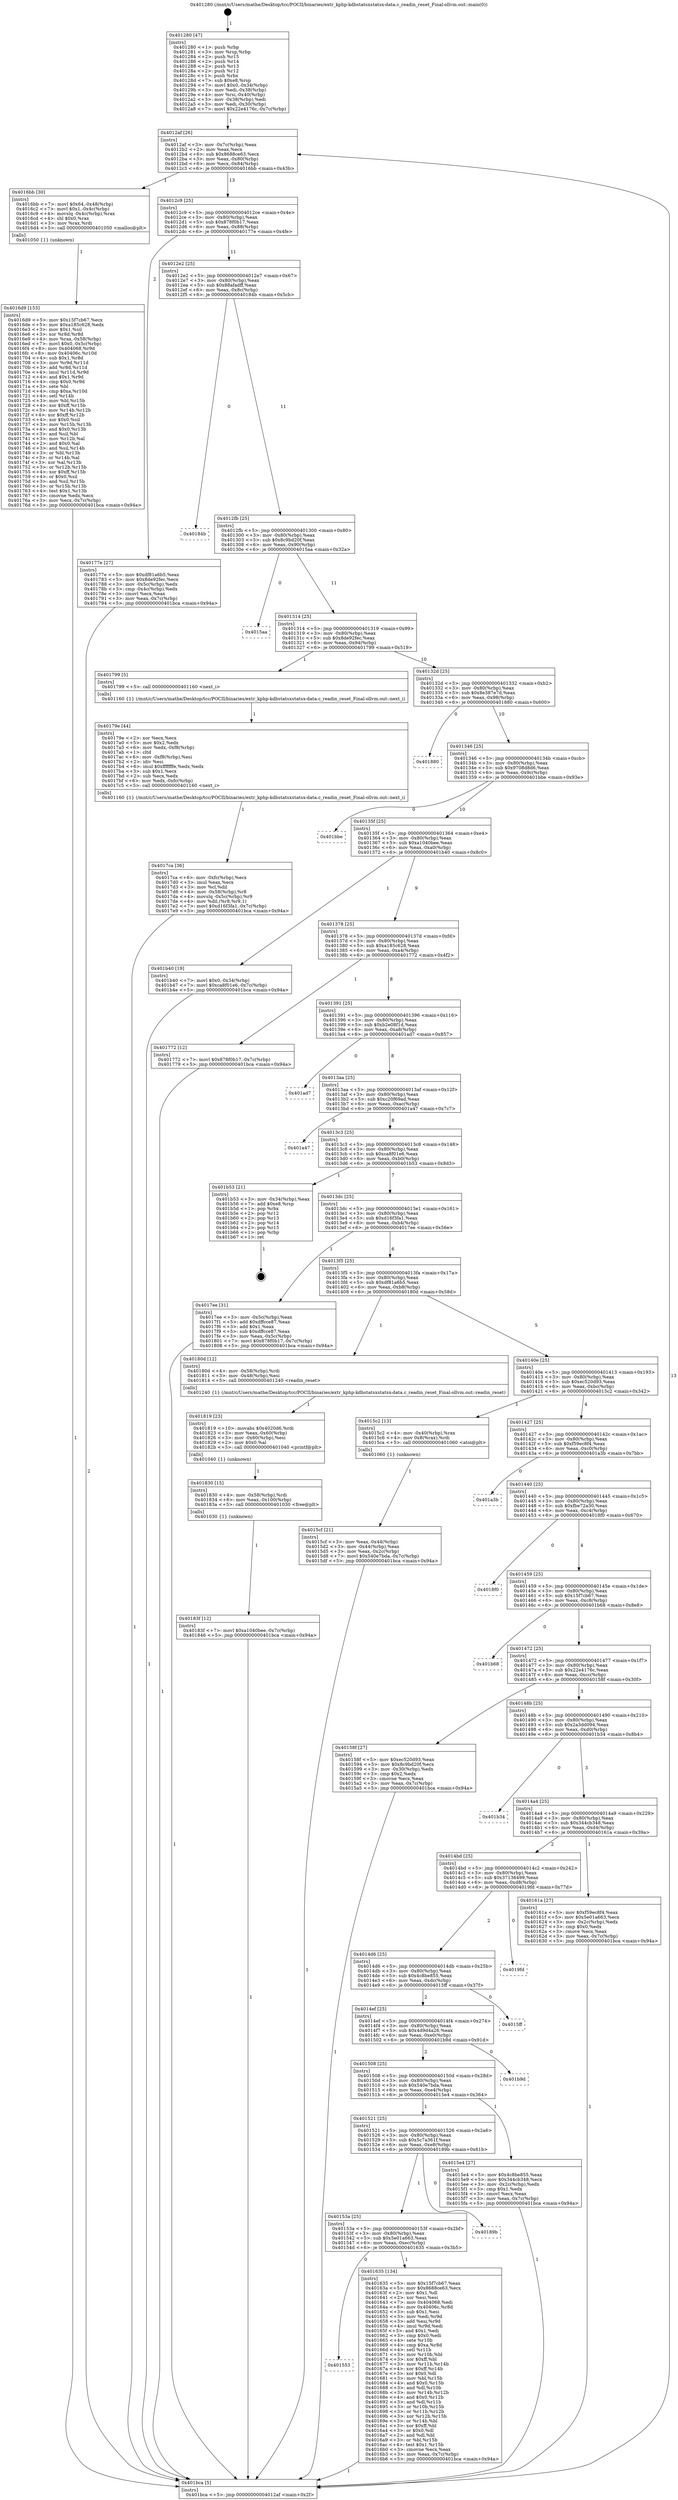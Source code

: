 digraph "0x401280" {
  label = "0x401280 (/mnt/c/Users/mathe/Desktop/tcc/POCII/binaries/extr_kphp-kdbstatsxstatsx-data.c_readin_reset_Final-ollvm.out::main(0))"
  labelloc = "t"
  node[shape=record]

  Entry [label="",width=0.3,height=0.3,shape=circle,fillcolor=black,style=filled]
  "0x4012af" [label="{
     0x4012af [26]\l
     | [instrs]\l
     &nbsp;&nbsp;0x4012af \<+3\>: mov -0x7c(%rbp),%eax\l
     &nbsp;&nbsp;0x4012b2 \<+2\>: mov %eax,%ecx\l
     &nbsp;&nbsp;0x4012b4 \<+6\>: sub $0x8688ce63,%ecx\l
     &nbsp;&nbsp;0x4012ba \<+3\>: mov %eax,-0x80(%rbp)\l
     &nbsp;&nbsp;0x4012bd \<+6\>: mov %ecx,-0x84(%rbp)\l
     &nbsp;&nbsp;0x4012c3 \<+6\>: je 00000000004016bb \<main+0x43b\>\l
  }"]
  "0x4016bb" [label="{
     0x4016bb [30]\l
     | [instrs]\l
     &nbsp;&nbsp;0x4016bb \<+7\>: movl $0x64,-0x48(%rbp)\l
     &nbsp;&nbsp;0x4016c2 \<+7\>: movl $0x1,-0x4c(%rbp)\l
     &nbsp;&nbsp;0x4016c9 \<+4\>: movslq -0x4c(%rbp),%rax\l
     &nbsp;&nbsp;0x4016cd \<+4\>: shl $0x0,%rax\l
     &nbsp;&nbsp;0x4016d1 \<+3\>: mov %rax,%rdi\l
     &nbsp;&nbsp;0x4016d4 \<+5\>: call 0000000000401050 \<malloc@plt\>\l
     | [calls]\l
     &nbsp;&nbsp;0x401050 \{1\} (unknown)\l
  }"]
  "0x4012c9" [label="{
     0x4012c9 [25]\l
     | [instrs]\l
     &nbsp;&nbsp;0x4012c9 \<+5\>: jmp 00000000004012ce \<main+0x4e\>\l
     &nbsp;&nbsp;0x4012ce \<+3\>: mov -0x80(%rbp),%eax\l
     &nbsp;&nbsp;0x4012d1 \<+5\>: sub $0x878f0b17,%eax\l
     &nbsp;&nbsp;0x4012d6 \<+6\>: mov %eax,-0x88(%rbp)\l
     &nbsp;&nbsp;0x4012dc \<+6\>: je 000000000040177e \<main+0x4fe\>\l
  }"]
  Exit [label="",width=0.3,height=0.3,shape=circle,fillcolor=black,style=filled,peripheries=2]
  "0x40177e" [label="{
     0x40177e [27]\l
     | [instrs]\l
     &nbsp;&nbsp;0x40177e \<+5\>: mov $0xdf81a6b5,%eax\l
     &nbsp;&nbsp;0x401783 \<+5\>: mov $0x8de92fec,%ecx\l
     &nbsp;&nbsp;0x401788 \<+3\>: mov -0x5c(%rbp),%edx\l
     &nbsp;&nbsp;0x40178b \<+3\>: cmp -0x4c(%rbp),%edx\l
     &nbsp;&nbsp;0x40178e \<+3\>: cmovl %ecx,%eax\l
     &nbsp;&nbsp;0x401791 \<+3\>: mov %eax,-0x7c(%rbp)\l
     &nbsp;&nbsp;0x401794 \<+5\>: jmp 0000000000401bca \<main+0x94a\>\l
  }"]
  "0x4012e2" [label="{
     0x4012e2 [25]\l
     | [instrs]\l
     &nbsp;&nbsp;0x4012e2 \<+5\>: jmp 00000000004012e7 \<main+0x67\>\l
     &nbsp;&nbsp;0x4012e7 \<+3\>: mov -0x80(%rbp),%eax\l
     &nbsp;&nbsp;0x4012ea \<+5\>: sub $0x88afadff,%eax\l
     &nbsp;&nbsp;0x4012ef \<+6\>: mov %eax,-0x8c(%rbp)\l
     &nbsp;&nbsp;0x4012f5 \<+6\>: je 000000000040184b \<main+0x5cb\>\l
  }"]
  "0x40183f" [label="{
     0x40183f [12]\l
     | [instrs]\l
     &nbsp;&nbsp;0x40183f \<+7\>: movl $0xa1040bee,-0x7c(%rbp)\l
     &nbsp;&nbsp;0x401846 \<+5\>: jmp 0000000000401bca \<main+0x94a\>\l
  }"]
  "0x40184b" [label="{
     0x40184b\l
  }", style=dashed]
  "0x4012fb" [label="{
     0x4012fb [25]\l
     | [instrs]\l
     &nbsp;&nbsp;0x4012fb \<+5\>: jmp 0000000000401300 \<main+0x80\>\l
     &nbsp;&nbsp;0x401300 \<+3\>: mov -0x80(%rbp),%eax\l
     &nbsp;&nbsp;0x401303 \<+5\>: sub $0x8c9bd20f,%eax\l
     &nbsp;&nbsp;0x401308 \<+6\>: mov %eax,-0x90(%rbp)\l
     &nbsp;&nbsp;0x40130e \<+6\>: je 00000000004015aa \<main+0x32a\>\l
  }"]
  "0x401830" [label="{
     0x401830 [15]\l
     | [instrs]\l
     &nbsp;&nbsp;0x401830 \<+4\>: mov -0x58(%rbp),%rdi\l
     &nbsp;&nbsp;0x401834 \<+6\>: mov %eax,-0x100(%rbp)\l
     &nbsp;&nbsp;0x40183a \<+5\>: call 0000000000401030 \<free@plt\>\l
     | [calls]\l
     &nbsp;&nbsp;0x401030 \{1\} (unknown)\l
  }"]
  "0x4015aa" [label="{
     0x4015aa\l
  }", style=dashed]
  "0x401314" [label="{
     0x401314 [25]\l
     | [instrs]\l
     &nbsp;&nbsp;0x401314 \<+5\>: jmp 0000000000401319 \<main+0x99\>\l
     &nbsp;&nbsp;0x401319 \<+3\>: mov -0x80(%rbp),%eax\l
     &nbsp;&nbsp;0x40131c \<+5\>: sub $0x8de92fec,%eax\l
     &nbsp;&nbsp;0x401321 \<+6\>: mov %eax,-0x94(%rbp)\l
     &nbsp;&nbsp;0x401327 \<+6\>: je 0000000000401799 \<main+0x519\>\l
  }"]
  "0x401819" [label="{
     0x401819 [23]\l
     | [instrs]\l
     &nbsp;&nbsp;0x401819 \<+10\>: movabs $0x4020d6,%rdi\l
     &nbsp;&nbsp;0x401823 \<+3\>: mov %eax,-0x60(%rbp)\l
     &nbsp;&nbsp;0x401826 \<+3\>: mov -0x60(%rbp),%esi\l
     &nbsp;&nbsp;0x401829 \<+2\>: mov $0x0,%al\l
     &nbsp;&nbsp;0x40182b \<+5\>: call 0000000000401040 \<printf@plt\>\l
     | [calls]\l
     &nbsp;&nbsp;0x401040 \{1\} (unknown)\l
  }"]
  "0x401799" [label="{
     0x401799 [5]\l
     | [instrs]\l
     &nbsp;&nbsp;0x401799 \<+5\>: call 0000000000401160 \<next_i\>\l
     | [calls]\l
     &nbsp;&nbsp;0x401160 \{1\} (/mnt/c/Users/mathe/Desktop/tcc/POCII/binaries/extr_kphp-kdbstatsxstatsx-data.c_readin_reset_Final-ollvm.out::next_i)\l
  }"]
  "0x40132d" [label="{
     0x40132d [25]\l
     | [instrs]\l
     &nbsp;&nbsp;0x40132d \<+5\>: jmp 0000000000401332 \<main+0xb2\>\l
     &nbsp;&nbsp;0x401332 \<+3\>: mov -0x80(%rbp),%eax\l
     &nbsp;&nbsp;0x401335 \<+5\>: sub $0x8e387e7d,%eax\l
     &nbsp;&nbsp;0x40133a \<+6\>: mov %eax,-0x98(%rbp)\l
     &nbsp;&nbsp;0x401340 \<+6\>: je 0000000000401880 \<main+0x600\>\l
  }"]
  "0x4017ca" [label="{
     0x4017ca [36]\l
     | [instrs]\l
     &nbsp;&nbsp;0x4017ca \<+6\>: mov -0xfc(%rbp),%ecx\l
     &nbsp;&nbsp;0x4017d0 \<+3\>: imul %eax,%ecx\l
     &nbsp;&nbsp;0x4017d3 \<+3\>: mov %cl,%dil\l
     &nbsp;&nbsp;0x4017d6 \<+4\>: mov -0x58(%rbp),%r8\l
     &nbsp;&nbsp;0x4017da \<+4\>: movslq -0x5c(%rbp),%r9\l
     &nbsp;&nbsp;0x4017de \<+4\>: mov %dil,(%r8,%r9,1)\l
     &nbsp;&nbsp;0x4017e2 \<+7\>: movl $0xd16f3fa1,-0x7c(%rbp)\l
     &nbsp;&nbsp;0x4017e9 \<+5\>: jmp 0000000000401bca \<main+0x94a\>\l
  }"]
  "0x401880" [label="{
     0x401880\l
  }", style=dashed]
  "0x401346" [label="{
     0x401346 [25]\l
     | [instrs]\l
     &nbsp;&nbsp;0x401346 \<+5\>: jmp 000000000040134b \<main+0xcb\>\l
     &nbsp;&nbsp;0x40134b \<+3\>: mov -0x80(%rbp),%eax\l
     &nbsp;&nbsp;0x40134e \<+5\>: sub $0x9708d8d6,%eax\l
     &nbsp;&nbsp;0x401353 \<+6\>: mov %eax,-0x9c(%rbp)\l
     &nbsp;&nbsp;0x401359 \<+6\>: je 0000000000401bbe \<main+0x93e\>\l
  }"]
  "0x40179e" [label="{
     0x40179e [44]\l
     | [instrs]\l
     &nbsp;&nbsp;0x40179e \<+2\>: xor %ecx,%ecx\l
     &nbsp;&nbsp;0x4017a0 \<+5\>: mov $0x2,%edx\l
     &nbsp;&nbsp;0x4017a5 \<+6\>: mov %edx,-0xf8(%rbp)\l
     &nbsp;&nbsp;0x4017ab \<+1\>: cltd\l
     &nbsp;&nbsp;0x4017ac \<+6\>: mov -0xf8(%rbp),%esi\l
     &nbsp;&nbsp;0x4017b2 \<+2\>: idiv %esi\l
     &nbsp;&nbsp;0x4017b4 \<+6\>: imul $0xfffffffe,%edx,%edx\l
     &nbsp;&nbsp;0x4017ba \<+3\>: sub $0x1,%ecx\l
     &nbsp;&nbsp;0x4017bd \<+2\>: sub %ecx,%edx\l
     &nbsp;&nbsp;0x4017bf \<+6\>: mov %edx,-0xfc(%rbp)\l
     &nbsp;&nbsp;0x4017c5 \<+5\>: call 0000000000401160 \<next_i\>\l
     | [calls]\l
     &nbsp;&nbsp;0x401160 \{1\} (/mnt/c/Users/mathe/Desktop/tcc/POCII/binaries/extr_kphp-kdbstatsxstatsx-data.c_readin_reset_Final-ollvm.out::next_i)\l
  }"]
  "0x401bbe" [label="{
     0x401bbe\l
  }", style=dashed]
  "0x40135f" [label="{
     0x40135f [25]\l
     | [instrs]\l
     &nbsp;&nbsp;0x40135f \<+5\>: jmp 0000000000401364 \<main+0xe4\>\l
     &nbsp;&nbsp;0x401364 \<+3\>: mov -0x80(%rbp),%eax\l
     &nbsp;&nbsp;0x401367 \<+5\>: sub $0xa1040bee,%eax\l
     &nbsp;&nbsp;0x40136c \<+6\>: mov %eax,-0xa0(%rbp)\l
     &nbsp;&nbsp;0x401372 \<+6\>: je 0000000000401b40 \<main+0x8c0\>\l
  }"]
  "0x4016d9" [label="{
     0x4016d9 [153]\l
     | [instrs]\l
     &nbsp;&nbsp;0x4016d9 \<+5\>: mov $0x15f7cb67,%ecx\l
     &nbsp;&nbsp;0x4016de \<+5\>: mov $0xa185c628,%edx\l
     &nbsp;&nbsp;0x4016e3 \<+3\>: mov $0x1,%sil\l
     &nbsp;&nbsp;0x4016e6 \<+3\>: xor %r8d,%r8d\l
     &nbsp;&nbsp;0x4016e9 \<+4\>: mov %rax,-0x58(%rbp)\l
     &nbsp;&nbsp;0x4016ed \<+7\>: movl $0x0,-0x5c(%rbp)\l
     &nbsp;&nbsp;0x4016f4 \<+8\>: mov 0x404068,%r9d\l
     &nbsp;&nbsp;0x4016fc \<+8\>: mov 0x40406c,%r10d\l
     &nbsp;&nbsp;0x401704 \<+4\>: sub $0x1,%r8d\l
     &nbsp;&nbsp;0x401708 \<+3\>: mov %r9d,%r11d\l
     &nbsp;&nbsp;0x40170b \<+3\>: add %r8d,%r11d\l
     &nbsp;&nbsp;0x40170e \<+4\>: imul %r11d,%r9d\l
     &nbsp;&nbsp;0x401712 \<+4\>: and $0x1,%r9d\l
     &nbsp;&nbsp;0x401716 \<+4\>: cmp $0x0,%r9d\l
     &nbsp;&nbsp;0x40171a \<+3\>: sete %bl\l
     &nbsp;&nbsp;0x40171d \<+4\>: cmp $0xa,%r10d\l
     &nbsp;&nbsp;0x401721 \<+4\>: setl %r14b\l
     &nbsp;&nbsp;0x401725 \<+3\>: mov %bl,%r15b\l
     &nbsp;&nbsp;0x401728 \<+4\>: xor $0xff,%r15b\l
     &nbsp;&nbsp;0x40172c \<+3\>: mov %r14b,%r12b\l
     &nbsp;&nbsp;0x40172f \<+4\>: xor $0xff,%r12b\l
     &nbsp;&nbsp;0x401733 \<+4\>: xor $0x0,%sil\l
     &nbsp;&nbsp;0x401737 \<+3\>: mov %r15b,%r13b\l
     &nbsp;&nbsp;0x40173a \<+4\>: and $0x0,%r13b\l
     &nbsp;&nbsp;0x40173e \<+3\>: and %sil,%bl\l
     &nbsp;&nbsp;0x401741 \<+3\>: mov %r12b,%al\l
     &nbsp;&nbsp;0x401744 \<+2\>: and $0x0,%al\l
     &nbsp;&nbsp;0x401746 \<+3\>: and %sil,%r14b\l
     &nbsp;&nbsp;0x401749 \<+3\>: or %bl,%r13b\l
     &nbsp;&nbsp;0x40174c \<+3\>: or %r14b,%al\l
     &nbsp;&nbsp;0x40174f \<+3\>: xor %al,%r13b\l
     &nbsp;&nbsp;0x401752 \<+3\>: or %r12b,%r15b\l
     &nbsp;&nbsp;0x401755 \<+4\>: xor $0xff,%r15b\l
     &nbsp;&nbsp;0x401759 \<+4\>: or $0x0,%sil\l
     &nbsp;&nbsp;0x40175d \<+3\>: and %sil,%r15b\l
     &nbsp;&nbsp;0x401760 \<+3\>: or %r15b,%r13b\l
     &nbsp;&nbsp;0x401763 \<+4\>: test $0x1,%r13b\l
     &nbsp;&nbsp;0x401767 \<+3\>: cmovne %edx,%ecx\l
     &nbsp;&nbsp;0x40176a \<+3\>: mov %ecx,-0x7c(%rbp)\l
     &nbsp;&nbsp;0x40176d \<+5\>: jmp 0000000000401bca \<main+0x94a\>\l
  }"]
  "0x401b40" [label="{
     0x401b40 [19]\l
     | [instrs]\l
     &nbsp;&nbsp;0x401b40 \<+7\>: movl $0x0,-0x34(%rbp)\l
     &nbsp;&nbsp;0x401b47 \<+7\>: movl $0xca8f01e6,-0x7c(%rbp)\l
     &nbsp;&nbsp;0x401b4e \<+5\>: jmp 0000000000401bca \<main+0x94a\>\l
  }"]
  "0x401378" [label="{
     0x401378 [25]\l
     | [instrs]\l
     &nbsp;&nbsp;0x401378 \<+5\>: jmp 000000000040137d \<main+0xfd\>\l
     &nbsp;&nbsp;0x40137d \<+3\>: mov -0x80(%rbp),%eax\l
     &nbsp;&nbsp;0x401380 \<+5\>: sub $0xa185c628,%eax\l
     &nbsp;&nbsp;0x401385 \<+6\>: mov %eax,-0xa4(%rbp)\l
     &nbsp;&nbsp;0x40138b \<+6\>: je 0000000000401772 \<main+0x4f2\>\l
  }"]
  "0x401553" [label="{
     0x401553\l
  }", style=dashed]
  "0x401772" [label="{
     0x401772 [12]\l
     | [instrs]\l
     &nbsp;&nbsp;0x401772 \<+7\>: movl $0x878f0b17,-0x7c(%rbp)\l
     &nbsp;&nbsp;0x401779 \<+5\>: jmp 0000000000401bca \<main+0x94a\>\l
  }"]
  "0x401391" [label="{
     0x401391 [25]\l
     | [instrs]\l
     &nbsp;&nbsp;0x401391 \<+5\>: jmp 0000000000401396 \<main+0x116\>\l
     &nbsp;&nbsp;0x401396 \<+3\>: mov -0x80(%rbp),%eax\l
     &nbsp;&nbsp;0x401399 \<+5\>: sub $0xb2e08f1d,%eax\l
     &nbsp;&nbsp;0x40139e \<+6\>: mov %eax,-0xa8(%rbp)\l
     &nbsp;&nbsp;0x4013a4 \<+6\>: je 0000000000401ad7 \<main+0x857\>\l
  }"]
  "0x401635" [label="{
     0x401635 [134]\l
     | [instrs]\l
     &nbsp;&nbsp;0x401635 \<+5\>: mov $0x15f7cb67,%eax\l
     &nbsp;&nbsp;0x40163a \<+5\>: mov $0x8688ce63,%ecx\l
     &nbsp;&nbsp;0x40163f \<+2\>: mov $0x1,%dl\l
     &nbsp;&nbsp;0x401641 \<+2\>: xor %esi,%esi\l
     &nbsp;&nbsp;0x401643 \<+7\>: mov 0x404068,%edi\l
     &nbsp;&nbsp;0x40164a \<+8\>: mov 0x40406c,%r8d\l
     &nbsp;&nbsp;0x401652 \<+3\>: sub $0x1,%esi\l
     &nbsp;&nbsp;0x401655 \<+3\>: mov %edi,%r9d\l
     &nbsp;&nbsp;0x401658 \<+3\>: add %esi,%r9d\l
     &nbsp;&nbsp;0x40165b \<+4\>: imul %r9d,%edi\l
     &nbsp;&nbsp;0x40165f \<+3\>: and $0x1,%edi\l
     &nbsp;&nbsp;0x401662 \<+3\>: cmp $0x0,%edi\l
     &nbsp;&nbsp;0x401665 \<+4\>: sete %r10b\l
     &nbsp;&nbsp;0x401669 \<+4\>: cmp $0xa,%r8d\l
     &nbsp;&nbsp;0x40166d \<+4\>: setl %r11b\l
     &nbsp;&nbsp;0x401671 \<+3\>: mov %r10b,%bl\l
     &nbsp;&nbsp;0x401674 \<+3\>: xor $0xff,%bl\l
     &nbsp;&nbsp;0x401677 \<+3\>: mov %r11b,%r14b\l
     &nbsp;&nbsp;0x40167a \<+4\>: xor $0xff,%r14b\l
     &nbsp;&nbsp;0x40167e \<+3\>: xor $0x0,%dl\l
     &nbsp;&nbsp;0x401681 \<+3\>: mov %bl,%r15b\l
     &nbsp;&nbsp;0x401684 \<+4\>: and $0x0,%r15b\l
     &nbsp;&nbsp;0x401688 \<+3\>: and %dl,%r10b\l
     &nbsp;&nbsp;0x40168b \<+3\>: mov %r14b,%r12b\l
     &nbsp;&nbsp;0x40168e \<+4\>: and $0x0,%r12b\l
     &nbsp;&nbsp;0x401692 \<+3\>: and %dl,%r11b\l
     &nbsp;&nbsp;0x401695 \<+3\>: or %r10b,%r15b\l
     &nbsp;&nbsp;0x401698 \<+3\>: or %r11b,%r12b\l
     &nbsp;&nbsp;0x40169b \<+3\>: xor %r12b,%r15b\l
     &nbsp;&nbsp;0x40169e \<+3\>: or %r14b,%bl\l
     &nbsp;&nbsp;0x4016a1 \<+3\>: xor $0xff,%bl\l
     &nbsp;&nbsp;0x4016a4 \<+3\>: or $0x0,%dl\l
     &nbsp;&nbsp;0x4016a7 \<+2\>: and %dl,%bl\l
     &nbsp;&nbsp;0x4016a9 \<+3\>: or %bl,%r15b\l
     &nbsp;&nbsp;0x4016ac \<+4\>: test $0x1,%r15b\l
     &nbsp;&nbsp;0x4016b0 \<+3\>: cmovne %ecx,%eax\l
     &nbsp;&nbsp;0x4016b3 \<+3\>: mov %eax,-0x7c(%rbp)\l
     &nbsp;&nbsp;0x4016b6 \<+5\>: jmp 0000000000401bca \<main+0x94a\>\l
  }"]
  "0x401ad7" [label="{
     0x401ad7\l
  }", style=dashed]
  "0x4013aa" [label="{
     0x4013aa [25]\l
     | [instrs]\l
     &nbsp;&nbsp;0x4013aa \<+5\>: jmp 00000000004013af \<main+0x12f\>\l
     &nbsp;&nbsp;0x4013af \<+3\>: mov -0x80(%rbp),%eax\l
     &nbsp;&nbsp;0x4013b2 \<+5\>: sub $0xc20f69ad,%eax\l
     &nbsp;&nbsp;0x4013b7 \<+6\>: mov %eax,-0xac(%rbp)\l
     &nbsp;&nbsp;0x4013bd \<+6\>: je 0000000000401a47 \<main+0x7c7\>\l
  }"]
  "0x40153a" [label="{
     0x40153a [25]\l
     | [instrs]\l
     &nbsp;&nbsp;0x40153a \<+5\>: jmp 000000000040153f \<main+0x2bf\>\l
     &nbsp;&nbsp;0x40153f \<+3\>: mov -0x80(%rbp),%eax\l
     &nbsp;&nbsp;0x401542 \<+5\>: sub $0x5e01a663,%eax\l
     &nbsp;&nbsp;0x401547 \<+6\>: mov %eax,-0xec(%rbp)\l
     &nbsp;&nbsp;0x40154d \<+6\>: je 0000000000401635 \<main+0x3b5\>\l
  }"]
  "0x401a47" [label="{
     0x401a47\l
  }", style=dashed]
  "0x4013c3" [label="{
     0x4013c3 [25]\l
     | [instrs]\l
     &nbsp;&nbsp;0x4013c3 \<+5\>: jmp 00000000004013c8 \<main+0x148\>\l
     &nbsp;&nbsp;0x4013c8 \<+3\>: mov -0x80(%rbp),%eax\l
     &nbsp;&nbsp;0x4013cb \<+5\>: sub $0xca8f01e6,%eax\l
     &nbsp;&nbsp;0x4013d0 \<+6\>: mov %eax,-0xb0(%rbp)\l
     &nbsp;&nbsp;0x4013d6 \<+6\>: je 0000000000401b53 \<main+0x8d3\>\l
  }"]
  "0x40189b" [label="{
     0x40189b\l
  }", style=dashed]
  "0x401b53" [label="{
     0x401b53 [21]\l
     | [instrs]\l
     &nbsp;&nbsp;0x401b53 \<+3\>: mov -0x34(%rbp),%eax\l
     &nbsp;&nbsp;0x401b56 \<+7\>: add $0xe8,%rsp\l
     &nbsp;&nbsp;0x401b5d \<+1\>: pop %rbx\l
     &nbsp;&nbsp;0x401b5e \<+2\>: pop %r12\l
     &nbsp;&nbsp;0x401b60 \<+2\>: pop %r13\l
     &nbsp;&nbsp;0x401b62 \<+2\>: pop %r14\l
     &nbsp;&nbsp;0x401b64 \<+2\>: pop %r15\l
     &nbsp;&nbsp;0x401b66 \<+1\>: pop %rbp\l
     &nbsp;&nbsp;0x401b67 \<+1\>: ret\l
  }"]
  "0x4013dc" [label="{
     0x4013dc [25]\l
     | [instrs]\l
     &nbsp;&nbsp;0x4013dc \<+5\>: jmp 00000000004013e1 \<main+0x161\>\l
     &nbsp;&nbsp;0x4013e1 \<+3\>: mov -0x80(%rbp),%eax\l
     &nbsp;&nbsp;0x4013e4 \<+5\>: sub $0xd16f3fa1,%eax\l
     &nbsp;&nbsp;0x4013e9 \<+6\>: mov %eax,-0xb4(%rbp)\l
     &nbsp;&nbsp;0x4013ef \<+6\>: je 00000000004017ee \<main+0x56e\>\l
  }"]
  "0x401521" [label="{
     0x401521 [25]\l
     | [instrs]\l
     &nbsp;&nbsp;0x401521 \<+5\>: jmp 0000000000401526 \<main+0x2a6\>\l
     &nbsp;&nbsp;0x401526 \<+3\>: mov -0x80(%rbp),%eax\l
     &nbsp;&nbsp;0x401529 \<+5\>: sub $0x5c7a361f,%eax\l
     &nbsp;&nbsp;0x40152e \<+6\>: mov %eax,-0xe8(%rbp)\l
     &nbsp;&nbsp;0x401534 \<+6\>: je 000000000040189b \<main+0x61b\>\l
  }"]
  "0x4017ee" [label="{
     0x4017ee [31]\l
     | [instrs]\l
     &nbsp;&nbsp;0x4017ee \<+3\>: mov -0x5c(%rbp),%eax\l
     &nbsp;&nbsp;0x4017f1 \<+5\>: add $0xdffcce87,%eax\l
     &nbsp;&nbsp;0x4017f6 \<+3\>: add $0x1,%eax\l
     &nbsp;&nbsp;0x4017f9 \<+5\>: sub $0xdffcce87,%eax\l
     &nbsp;&nbsp;0x4017fe \<+3\>: mov %eax,-0x5c(%rbp)\l
     &nbsp;&nbsp;0x401801 \<+7\>: movl $0x878f0b17,-0x7c(%rbp)\l
     &nbsp;&nbsp;0x401808 \<+5\>: jmp 0000000000401bca \<main+0x94a\>\l
  }"]
  "0x4013f5" [label="{
     0x4013f5 [25]\l
     | [instrs]\l
     &nbsp;&nbsp;0x4013f5 \<+5\>: jmp 00000000004013fa \<main+0x17a\>\l
     &nbsp;&nbsp;0x4013fa \<+3\>: mov -0x80(%rbp),%eax\l
     &nbsp;&nbsp;0x4013fd \<+5\>: sub $0xdf81a6b5,%eax\l
     &nbsp;&nbsp;0x401402 \<+6\>: mov %eax,-0xb8(%rbp)\l
     &nbsp;&nbsp;0x401408 \<+6\>: je 000000000040180d \<main+0x58d\>\l
  }"]
  "0x4015e4" [label="{
     0x4015e4 [27]\l
     | [instrs]\l
     &nbsp;&nbsp;0x4015e4 \<+5\>: mov $0x4c8be855,%eax\l
     &nbsp;&nbsp;0x4015e9 \<+5\>: mov $0x344cb348,%ecx\l
     &nbsp;&nbsp;0x4015ee \<+3\>: mov -0x2c(%rbp),%edx\l
     &nbsp;&nbsp;0x4015f1 \<+3\>: cmp $0x1,%edx\l
     &nbsp;&nbsp;0x4015f4 \<+3\>: cmovl %ecx,%eax\l
     &nbsp;&nbsp;0x4015f7 \<+3\>: mov %eax,-0x7c(%rbp)\l
     &nbsp;&nbsp;0x4015fa \<+5\>: jmp 0000000000401bca \<main+0x94a\>\l
  }"]
  "0x40180d" [label="{
     0x40180d [12]\l
     | [instrs]\l
     &nbsp;&nbsp;0x40180d \<+4\>: mov -0x58(%rbp),%rdi\l
     &nbsp;&nbsp;0x401811 \<+3\>: mov -0x48(%rbp),%esi\l
     &nbsp;&nbsp;0x401814 \<+5\>: call 0000000000401240 \<readin_reset\>\l
     | [calls]\l
     &nbsp;&nbsp;0x401240 \{1\} (/mnt/c/Users/mathe/Desktop/tcc/POCII/binaries/extr_kphp-kdbstatsxstatsx-data.c_readin_reset_Final-ollvm.out::readin_reset)\l
  }"]
  "0x40140e" [label="{
     0x40140e [25]\l
     | [instrs]\l
     &nbsp;&nbsp;0x40140e \<+5\>: jmp 0000000000401413 \<main+0x193\>\l
     &nbsp;&nbsp;0x401413 \<+3\>: mov -0x80(%rbp),%eax\l
     &nbsp;&nbsp;0x401416 \<+5\>: sub $0xec520d93,%eax\l
     &nbsp;&nbsp;0x40141b \<+6\>: mov %eax,-0xbc(%rbp)\l
     &nbsp;&nbsp;0x401421 \<+6\>: je 00000000004015c2 \<main+0x342\>\l
  }"]
  "0x401508" [label="{
     0x401508 [25]\l
     | [instrs]\l
     &nbsp;&nbsp;0x401508 \<+5\>: jmp 000000000040150d \<main+0x28d\>\l
     &nbsp;&nbsp;0x40150d \<+3\>: mov -0x80(%rbp),%eax\l
     &nbsp;&nbsp;0x401510 \<+5\>: sub $0x540e7bda,%eax\l
     &nbsp;&nbsp;0x401515 \<+6\>: mov %eax,-0xe4(%rbp)\l
     &nbsp;&nbsp;0x40151b \<+6\>: je 00000000004015e4 \<main+0x364\>\l
  }"]
  "0x4015c2" [label="{
     0x4015c2 [13]\l
     | [instrs]\l
     &nbsp;&nbsp;0x4015c2 \<+4\>: mov -0x40(%rbp),%rax\l
     &nbsp;&nbsp;0x4015c6 \<+4\>: mov 0x8(%rax),%rdi\l
     &nbsp;&nbsp;0x4015ca \<+5\>: call 0000000000401060 \<atoi@plt\>\l
     | [calls]\l
     &nbsp;&nbsp;0x401060 \{1\} (unknown)\l
  }"]
  "0x401427" [label="{
     0x401427 [25]\l
     | [instrs]\l
     &nbsp;&nbsp;0x401427 \<+5\>: jmp 000000000040142c \<main+0x1ac\>\l
     &nbsp;&nbsp;0x40142c \<+3\>: mov -0x80(%rbp),%eax\l
     &nbsp;&nbsp;0x40142f \<+5\>: sub $0xf59ec8f4,%eax\l
     &nbsp;&nbsp;0x401434 \<+6\>: mov %eax,-0xc0(%rbp)\l
     &nbsp;&nbsp;0x40143a \<+6\>: je 0000000000401a3b \<main+0x7bb\>\l
  }"]
  "0x401b9d" [label="{
     0x401b9d\l
  }", style=dashed]
  "0x401a3b" [label="{
     0x401a3b\l
  }", style=dashed]
  "0x401440" [label="{
     0x401440 [25]\l
     | [instrs]\l
     &nbsp;&nbsp;0x401440 \<+5\>: jmp 0000000000401445 \<main+0x1c5\>\l
     &nbsp;&nbsp;0x401445 \<+3\>: mov -0x80(%rbp),%eax\l
     &nbsp;&nbsp;0x401448 \<+5\>: sub $0xfbe72a30,%eax\l
     &nbsp;&nbsp;0x40144d \<+6\>: mov %eax,-0xc4(%rbp)\l
     &nbsp;&nbsp;0x401453 \<+6\>: je 00000000004018f0 \<main+0x670\>\l
  }"]
  "0x4014ef" [label="{
     0x4014ef [25]\l
     | [instrs]\l
     &nbsp;&nbsp;0x4014ef \<+5\>: jmp 00000000004014f4 \<main+0x274\>\l
     &nbsp;&nbsp;0x4014f4 \<+3\>: mov -0x80(%rbp),%eax\l
     &nbsp;&nbsp;0x4014f7 \<+5\>: sub $0x4d9d4a26,%eax\l
     &nbsp;&nbsp;0x4014fc \<+6\>: mov %eax,-0xe0(%rbp)\l
     &nbsp;&nbsp;0x401502 \<+6\>: je 0000000000401b9d \<main+0x91d\>\l
  }"]
  "0x4018f0" [label="{
     0x4018f0\l
  }", style=dashed]
  "0x401459" [label="{
     0x401459 [25]\l
     | [instrs]\l
     &nbsp;&nbsp;0x401459 \<+5\>: jmp 000000000040145e \<main+0x1de\>\l
     &nbsp;&nbsp;0x40145e \<+3\>: mov -0x80(%rbp),%eax\l
     &nbsp;&nbsp;0x401461 \<+5\>: sub $0x15f7cb67,%eax\l
     &nbsp;&nbsp;0x401466 \<+6\>: mov %eax,-0xc8(%rbp)\l
     &nbsp;&nbsp;0x40146c \<+6\>: je 0000000000401b68 \<main+0x8e8\>\l
  }"]
  "0x4015ff" [label="{
     0x4015ff\l
  }", style=dashed]
  "0x401b68" [label="{
     0x401b68\l
  }", style=dashed]
  "0x401472" [label="{
     0x401472 [25]\l
     | [instrs]\l
     &nbsp;&nbsp;0x401472 \<+5\>: jmp 0000000000401477 \<main+0x1f7\>\l
     &nbsp;&nbsp;0x401477 \<+3\>: mov -0x80(%rbp),%eax\l
     &nbsp;&nbsp;0x40147a \<+5\>: sub $0x22e4176c,%eax\l
     &nbsp;&nbsp;0x40147f \<+6\>: mov %eax,-0xcc(%rbp)\l
     &nbsp;&nbsp;0x401485 \<+6\>: je 000000000040158f \<main+0x30f\>\l
  }"]
  "0x4014d6" [label="{
     0x4014d6 [25]\l
     | [instrs]\l
     &nbsp;&nbsp;0x4014d6 \<+5\>: jmp 00000000004014db \<main+0x25b\>\l
     &nbsp;&nbsp;0x4014db \<+3\>: mov -0x80(%rbp),%eax\l
     &nbsp;&nbsp;0x4014de \<+5\>: sub $0x4c8be855,%eax\l
     &nbsp;&nbsp;0x4014e3 \<+6\>: mov %eax,-0xdc(%rbp)\l
     &nbsp;&nbsp;0x4014e9 \<+6\>: je 00000000004015ff \<main+0x37f\>\l
  }"]
  "0x40158f" [label="{
     0x40158f [27]\l
     | [instrs]\l
     &nbsp;&nbsp;0x40158f \<+5\>: mov $0xec520d93,%eax\l
     &nbsp;&nbsp;0x401594 \<+5\>: mov $0x8c9bd20f,%ecx\l
     &nbsp;&nbsp;0x401599 \<+3\>: mov -0x30(%rbp),%edx\l
     &nbsp;&nbsp;0x40159c \<+3\>: cmp $0x2,%edx\l
     &nbsp;&nbsp;0x40159f \<+3\>: cmovne %ecx,%eax\l
     &nbsp;&nbsp;0x4015a2 \<+3\>: mov %eax,-0x7c(%rbp)\l
     &nbsp;&nbsp;0x4015a5 \<+5\>: jmp 0000000000401bca \<main+0x94a\>\l
  }"]
  "0x40148b" [label="{
     0x40148b [25]\l
     | [instrs]\l
     &nbsp;&nbsp;0x40148b \<+5\>: jmp 0000000000401490 \<main+0x210\>\l
     &nbsp;&nbsp;0x401490 \<+3\>: mov -0x80(%rbp),%eax\l
     &nbsp;&nbsp;0x401493 \<+5\>: sub $0x2a3dd094,%eax\l
     &nbsp;&nbsp;0x401498 \<+6\>: mov %eax,-0xd0(%rbp)\l
     &nbsp;&nbsp;0x40149e \<+6\>: je 0000000000401b34 \<main+0x8b4\>\l
  }"]
  "0x401bca" [label="{
     0x401bca [5]\l
     | [instrs]\l
     &nbsp;&nbsp;0x401bca \<+5\>: jmp 00000000004012af \<main+0x2f\>\l
  }"]
  "0x401280" [label="{
     0x401280 [47]\l
     | [instrs]\l
     &nbsp;&nbsp;0x401280 \<+1\>: push %rbp\l
     &nbsp;&nbsp;0x401281 \<+3\>: mov %rsp,%rbp\l
     &nbsp;&nbsp;0x401284 \<+2\>: push %r15\l
     &nbsp;&nbsp;0x401286 \<+2\>: push %r14\l
     &nbsp;&nbsp;0x401288 \<+2\>: push %r13\l
     &nbsp;&nbsp;0x40128a \<+2\>: push %r12\l
     &nbsp;&nbsp;0x40128c \<+1\>: push %rbx\l
     &nbsp;&nbsp;0x40128d \<+7\>: sub $0xe8,%rsp\l
     &nbsp;&nbsp;0x401294 \<+7\>: movl $0x0,-0x34(%rbp)\l
     &nbsp;&nbsp;0x40129b \<+3\>: mov %edi,-0x38(%rbp)\l
     &nbsp;&nbsp;0x40129e \<+4\>: mov %rsi,-0x40(%rbp)\l
     &nbsp;&nbsp;0x4012a2 \<+3\>: mov -0x38(%rbp),%edi\l
     &nbsp;&nbsp;0x4012a5 \<+3\>: mov %edi,-0x30(%rbp)\l
     &nbsp;&nbsp;0x4012a8 \<+7\>: movl $0x22e4176c,-0x7c(%rbp)\l
  }"]
  "0x4015cf" [label="{
     0x4015cf [21]\l
     | [instrs]\l
     &nbsp;&nbsp;0x4015cf \<+3\>: mov %eax,-0x44(%rbp)\l
     &nbsp;&nbsp;0x4015d2 \<+3\>: mov -0x44(%rbp),%eax\l
     &nbsp;&nbsp;0x4015d5 \<+3\>: mov %eax,-0x2c(%rbp)\l
     &nbsp;&nbsp;0x4015d8 \<+7\>: movl $0x540e7bda,-0x7c(%rbp)\l
     &nbsp;&nbsp;0x4015df \<+5\>: jmp 0000000000401bca \<main+0x94a\>\l
  }"]
  "0x4019fd" [label="{
     0x4019fd\l
  }", style=dashed]
  "0x401b34" [label="{
     0x401b34\l
  }", style=dashed]
  "0x4014a4" [label="{
     0x4014a4 [25]\l
     | [instrs]\l
     &nbsp;&nbsp;0x4014a4 \<+5\>: jmp 00000000004014a9 \<main+0x229\>\l
     &nbsp;&nbsp;0x4014a9 \<+3\>: mov -0x80(%rbp),%eax\l
     &nbsp;&nbsp;0x4014ac \<+5\>: sub $0x344cb348,%eax\l
     &nbsp;&nbsp;0x4014b1 \<+6\>: mov %eax,-0xd4(%rbp)\l
     &nbsp;&nbsp;0x4014b7 \<+6\>: je 000000000040161a \<main+0x39a\>\l
  }"]
  "0x4014bd" [label="{
     0x4014bd [25]\l
     | [instrs]\l
     &nbsp;&nbsp;0x4014bd \<+5\>: jmp 00000000004014c2 \<main+0x242\>\l
     &nbsp;&nbsp;0x4014c2 \<+3\>: mov -0x80(%rbp),%eax\l
     &nbsp;&nbsp;0x4014c5 \<+5\>: sub $0x37136499,%eax\l
     &nbsp;&nbsp;0x4014ca \<+6\>: mov %eax,-0xd8(%rbp)\l
     &nbsp;&nbsp;0x4014d0 \<+6\>: je 00000000004019fd \<main+0x77d\>\l
  }"]
  "0x40161a" [label="{
     0x40161a [27]\l
     | [instrs]\l
     &nbsp;&nbsp;0x40161a \<+5\>: mov $0xf59ec8f4,%eax\l
     &nbsp;&nbsp;0x40161f \<+5\>: mov $0x5e01a663,%ecx\l
     &nbsp;&nbsp;0x401624 \<+3\>: mov -0x2c(%rbp),%edx\l
     &nbsp;&nbsp;0x401627 \<+3\>: cmp $0x0,%edx\l
     &nbsp;&nbsp;0x40162a \<+3\>: cmove %ecx,%eax\l
     &nbsp;&nbsp;0x40162d \<+3\>: mov %eax,-0x7c(%rbp)\l
     &nbsp;&nbsp;0x401630 \<+5\>: jmp 0000000000401bca \<main+0x94a\>\l
  }"]
  Entry -> "0x401280" [label=" 1"]
  "0x4012af" -> "0x4016bb" [label=" 1"]
  "0x4012af" -> "0x4012c9" [label=" 13"]
  "0x401b53" -> Exit [label=" 1"]
  "0x4012c9" -> "0x40177e" [label=" 2"]
  "0x4012c9" -> "0x4012e2" [label=" 11"]
  "0x401b40" -> "0x401bca" [label=" 1"]
  "0x4012e2" -> "0x40184b" [label=" 0"]
  "0x4012e2" -> "0x4012fb" [label=" 11"]
  "0x40183f" -> "0x401bca" [label=" 1"]
  "0x4012fb" -> "0x4015aa" [label=" 0"]
  "0x4012fb" -> "0x401314" [label=" 11"]
  "0x401830" -> "0x40183f" [label=" 1"]
  "0x401314" -> "0x401799" [label=" 1"]
  "0x401314" -> "0x40132d" [label=" 10"]
  "0x401819" -> "0x401830" [label=" 1"]
  "0x40132d" -> "0x401880" [label=" 0"]
  "0x40132d" -> "0x401346" [label=" 10"]
  "0x40180d" -> "0x401819" [label=" 1"]
  "0x401346" -> "0x401bbe" [label=" 0"]
  "0x401346" -> "0x40135f" [label=" 10"]
  "0x4017ee" -> "0x401bca" [label=" 1"]
  "0x40135f" -> "0x401b40" [label=" 1"]
  "0x40135f" -> "0x401378" [label=" 9"]
  "0x4017ca" -> "0x401bca" [label=" 1"]
  "0x401378" -> "0x401772" [label=" 1"]
  "0x401378" -> "0x401391" [label=" 8"]
  "0x40179e" -> "0x4017ca" [label=" 1"]
  "0x401391" -> "0x401ad7" [label=" 0"]
  "0x401391" -> "0x4013aa" [label=" 8"]
  "0x401799" -> "0x40179e" [label=" 1"]
  "0x4013aa" -> "0x401a47" [label=" 0"]
  "0x4013aa" -> "0x4013c3" [label=" 8"]
  "0x401772" -> "0x401bca" [label=" 1"]
  "0x4013c3" -> "0x401b53" [label=" 1"]
  "0x4013c3" -> "0x4013dc" [label=" 7"]
  "0x4016d9" -> "0x401bca" [label=" 1"]
  "0x4013dc" -> "0x4017ee" [label=" 1"]
  "0x4013dc" -> "0x4013f5" [label=" 6"]
  "0x401635" -> "0x401bca" [label=" 1"]
  "0x4013f5" -> "0x40180d" [label=" 1"]
  "0x4013f5" -> "0x40140e" [label=" 5"]
  "0x40153a" -> "0x401553" [label=" 0"]
  "0x40140e" -> "0x4015c2" [label=" 1"]
  "0x40140e" -> "0x401427" [label=" 4"]
  "0x40177e" -> "0x401bca" [label=" 2"]
  "0x401427" -> "0x401a3b" [label=" 0"]
  "0x401427" -> "0x401440" [label=" 4"]
  "0x401521" -> "0x40153a" [label=" 1"]
  "0x401440" -> "0x4018f0" [label=" 0"]
  "0x401440" -> "0x401459" [label=" 4"]
  "0x4016bb" -> "0x4016d9" [label=" 1"]
  "0x401459" -> "0x401b68" [label=" 0"]
  "0x401459" -> "0x401472" [label=" 4"]
  "0x40161a" -> "0x401bca" [label=" 1"]
  "0x401472" -> "0x40158f" [label=" 1"]
  "0x401472" -> "0x40148b" [label=" 3"]
  "0x40158f" -> "0x401bca" [label=" 1"]
  "0x401280" -> "0x4012af" [label=" 1"]
  "0x401bca" -> "0x4012af" [label=" 13"]
  "0x4015c2" -> "0x4015cf" [label=" 1"]
  "0x4015cf" -> "0x401bca" [label=" 1"]
  "0x401508" -> "0x401521" [label=" 1"]
  "0x40148b" -> "0x401b34" [label=" 0"]
  "0x40148b" -> "0x4014a4" [label=" 3"]
  "0x401508" -> "0x4015e4" [label=" 1"]
  "0x4014a4" -> "0x40161a" [label=" 1"]
  "0x4014a4" -> "0x4014bd" [label=" 2"]
  "0x40153a" -> "0x401635" [label=" 1"]
  "0x4014bd" -> "0x4019fd" [label=" 0"]
  "0x4014bd" -> "0x4014d6" [label=" 2"]
  "0x4015e4" -> "0x401bca" [label=" 1"]
  "0x4014d6" -> "0x4015ff" [label=" 0"]
  "0x4014d6" -> "0x4014ef" [label=" 2"]
  "0x401521" -> "0x40189b" [label=" 0"]
  "0x4014ef" -> "0x401b9d" [label=" 0"]
  "0x4014ef" -> "0x401508" [label=" 2"]
}

